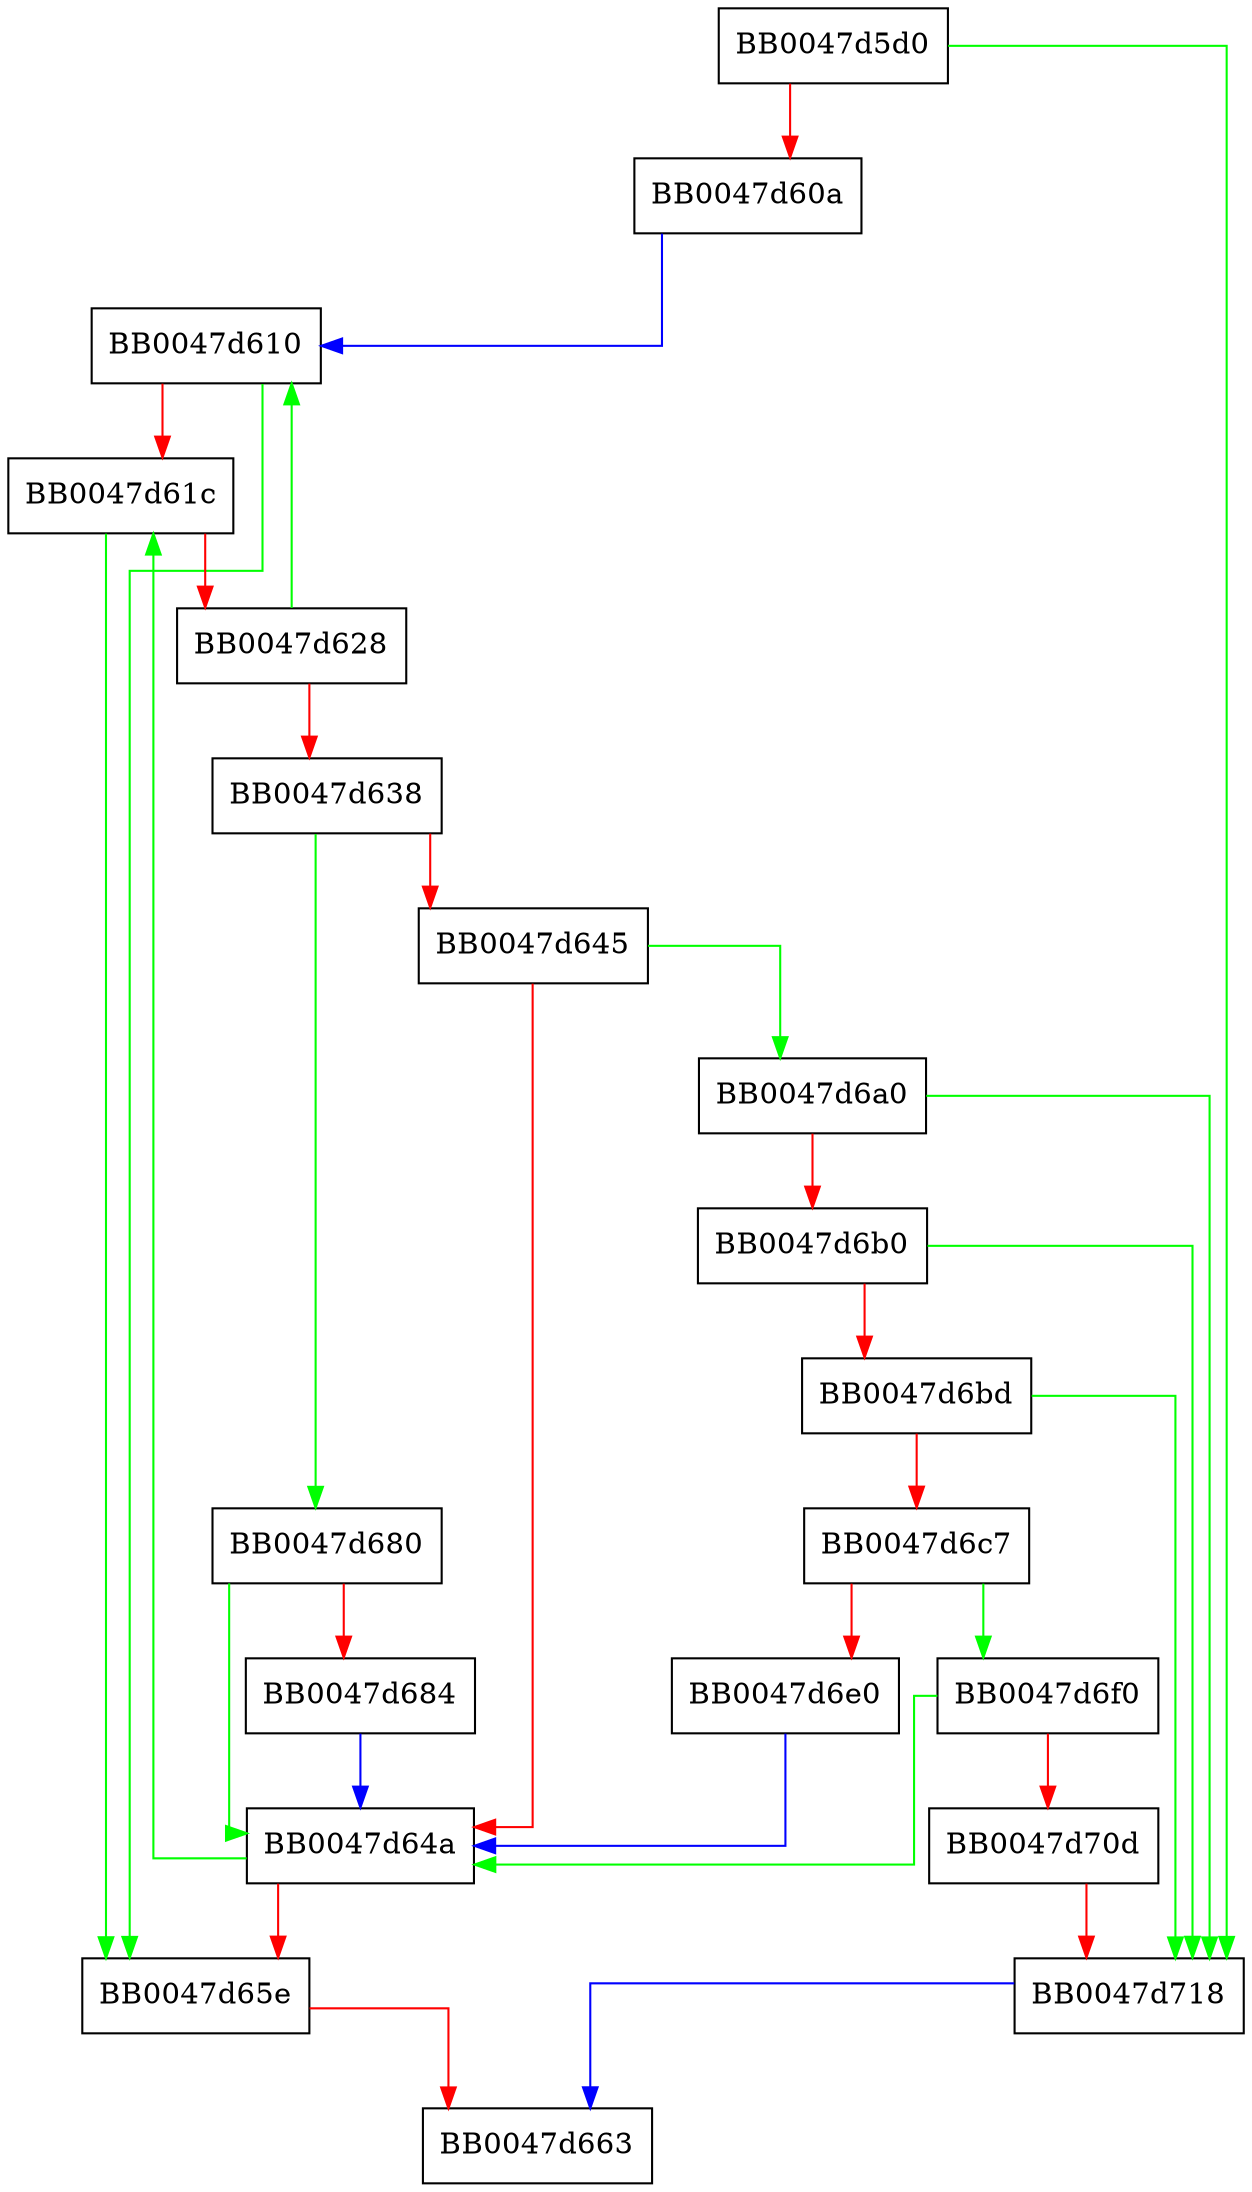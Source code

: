 digraph add_uris_recursive {
  node [shape="box"];
  graph [splines=ortho];
  BB0047d5d0 -> BB0047d718 [color="green"];
  BB0047d5d0 -> BB0047d60a [color="red"];
  BB0047d60a -> BB0047d610 [color="blue"];
  BB0047d610 -> BB0047d65e [color="green"];
  BB0047d610 -> BB0047d61c [color="red"];
  BB0047d61c -> BB0047d65e [color="green"];
  BB0047d61c -> BB0047d628 [color="red"];
  BB0047d628 -> BB0047d610 [color="green"];
  BB0047d628 -> BB0047d638 [color="red"];
  BB0047d638 -> BB0047d680 [color="green"];
  BB0047d638 -> BB0047d645 [color="red"];
  BB0047d645 -> BB0047d6a0 [color="green"];
  BB0047d645 -> BB0047d64a [color="red"];
  BB0047d64a -> BB0047d61c [color="green"];
  BB0047d64a -> BB0047d65e [color="red"];
  BB0047d65e -> BB0047d663 [color="red"];
  BB0047d680 -> BB0047d64a [color="green"];
  BB0047d680 -> BB0047d684 [color="red"];
  BB0047d684 -> BB0047d64a [color="blue"];
  BB0047d6a0 -> BB0047d718 [color="green"];
  BB0047d6a0 -> BB0047d6b0 [color="red"];
  BB0047d6b0 -> BB0047d718 [color="green"];
  BB0047d6b0 -> BB0047d6bd [color="red"];
  BB0047d6bd -> BB0047d718 [color="green"];
  BB0047d6bd -> BB0047d6c7 [color="red"];
  BB0047d6c7 -> BB0047d6f0 [color="green"];
  BB0047d6c7 -> BB0047d6e0 [color="red"];
  BB0047d6e0 -> BB0047d64a [color="blue"];
  BB0047d6f0 -> BB0047d64a [color="green"];
  BB0047d6f0 -> BB0047d70d [color="red"];
  BB0047d70d -> BB0047d718 [color="red"];
  BB0047d718 -> BB0047d663 [color="blue"];
}
